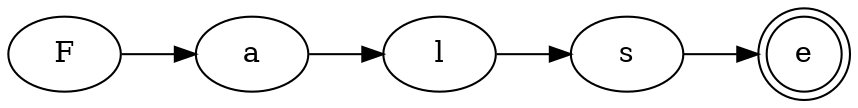 digraph{
rankdir=LR
 node0 [label="F", shape=ellipse];
 node1 [label="a", shape=ellipse];
  node0 -> node1;
 node2 [label="l", shape=ellipse];
  node1 -> node2;
 node3 [label="s", shape=ellipse];
  node2 -> node3;
 node4 [label="e", shape=doublecircle];
  node3 -> node4;
}
